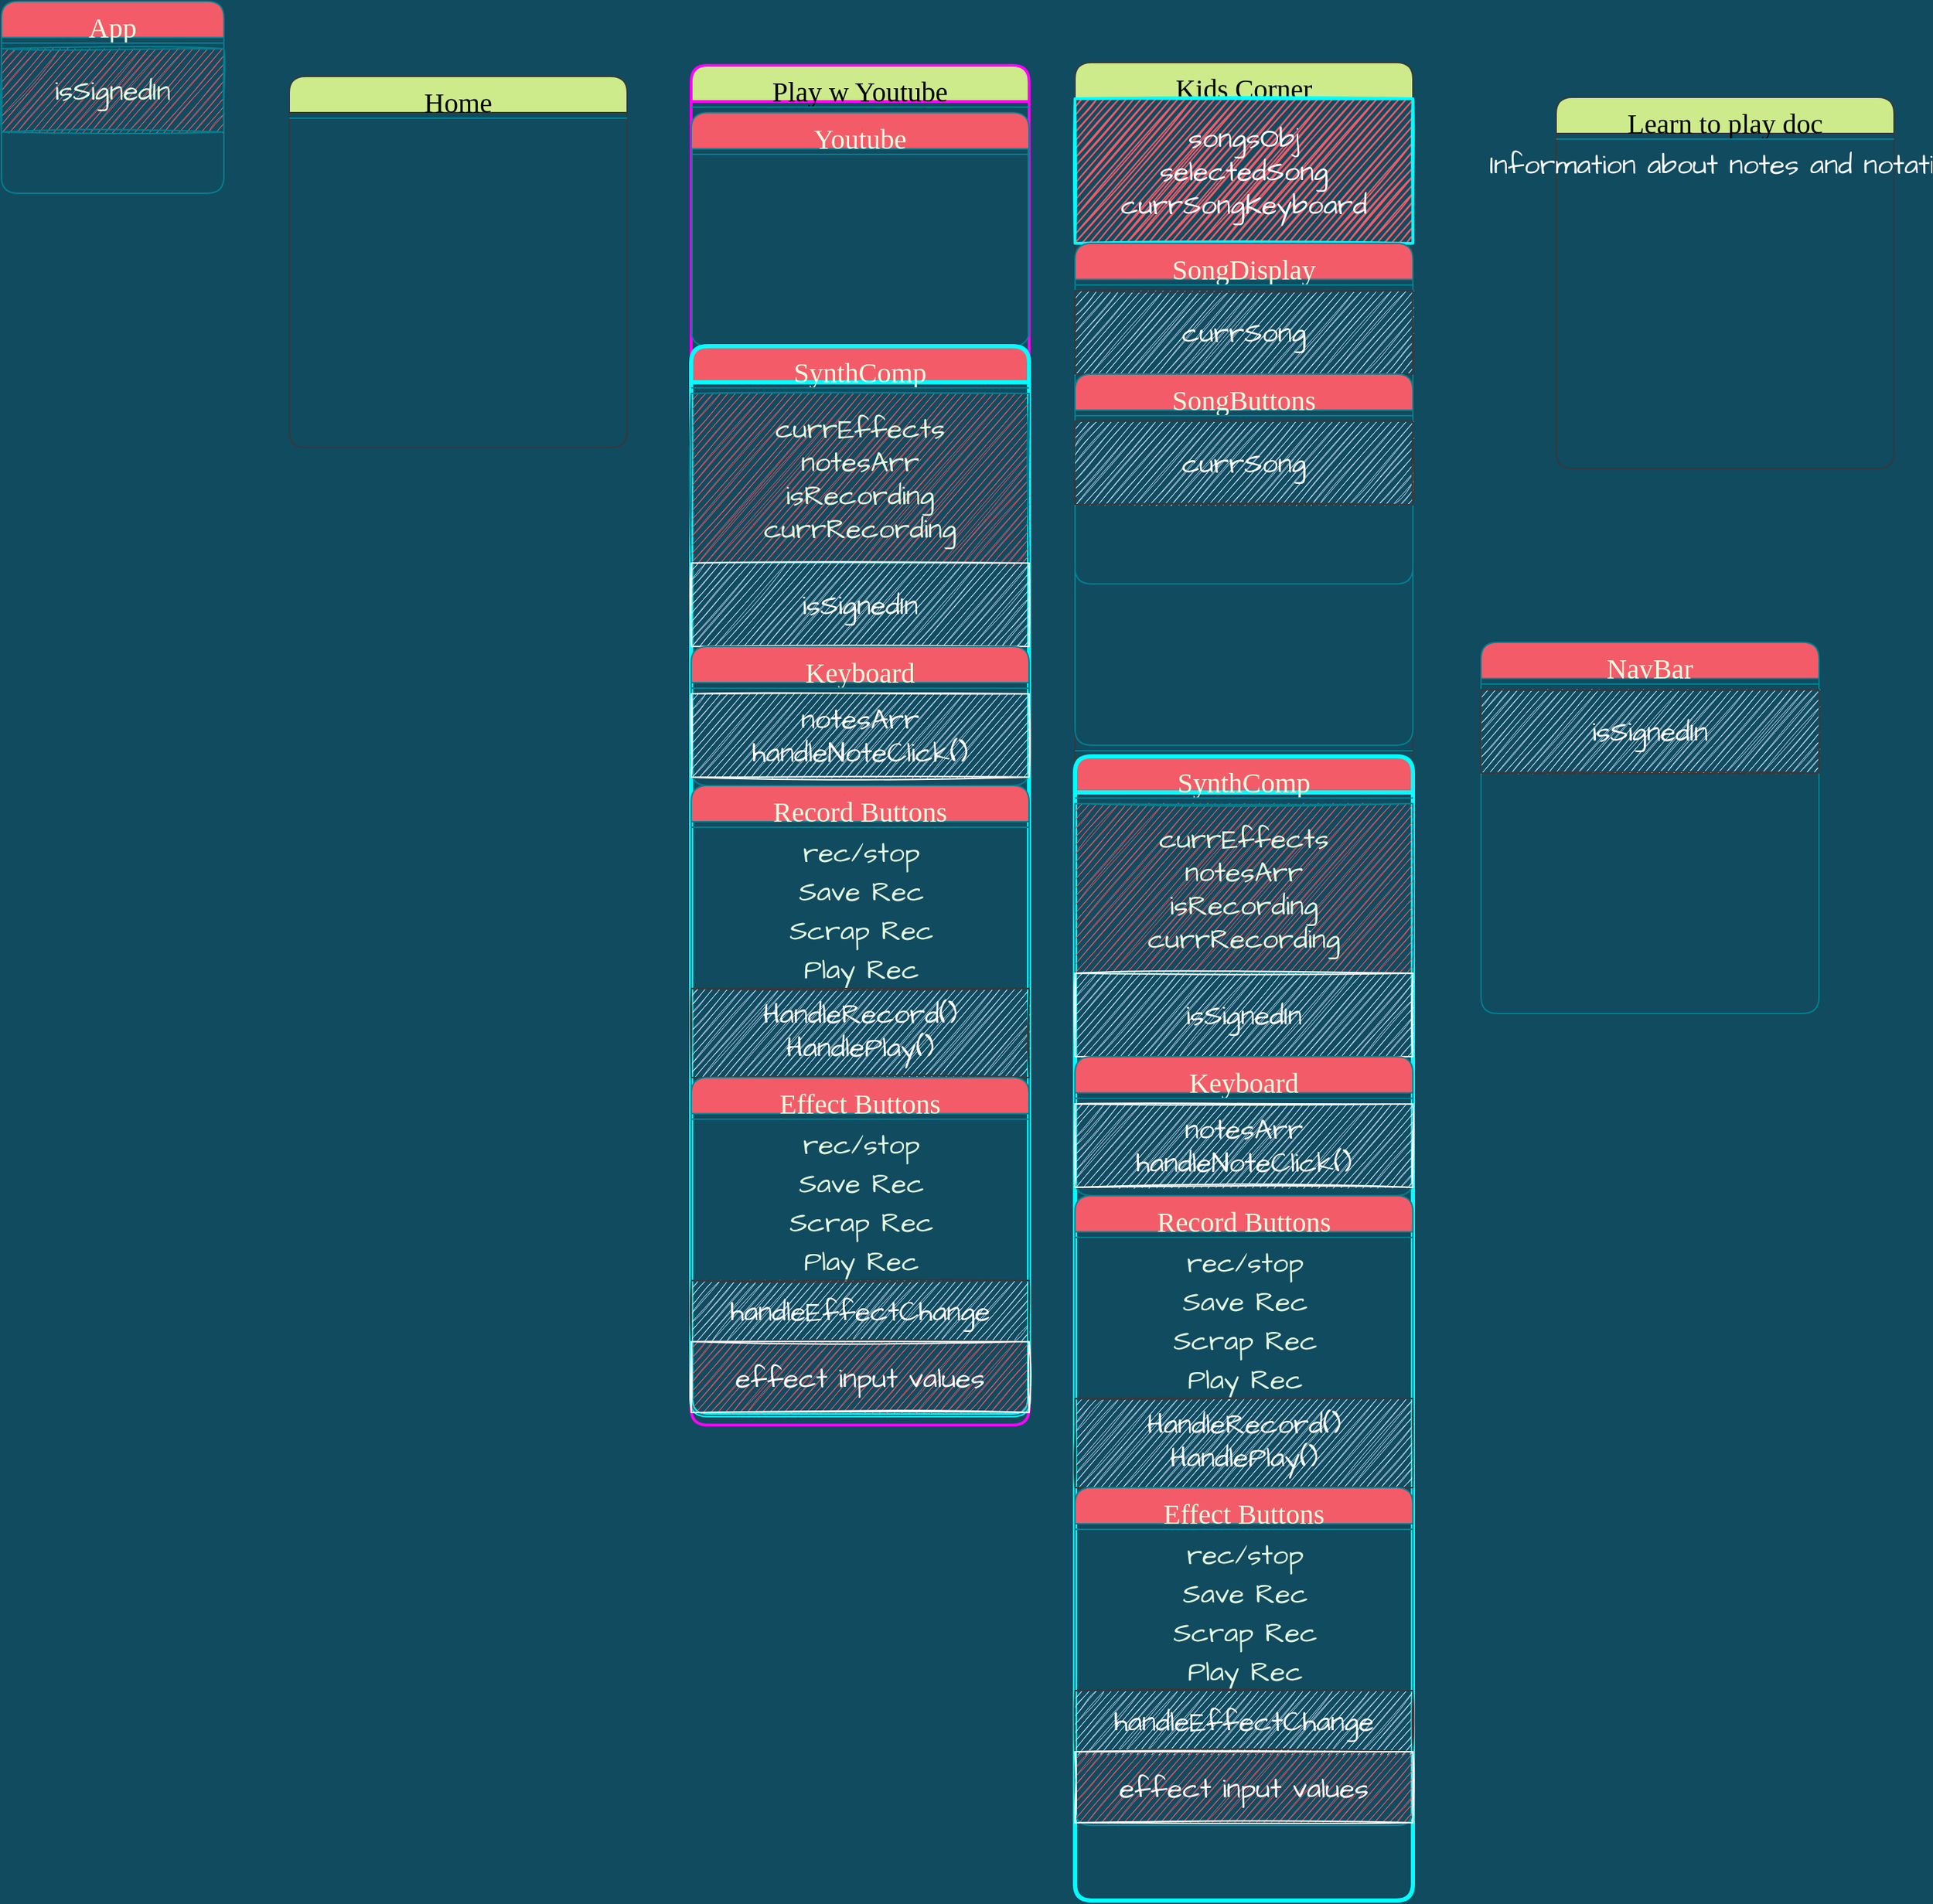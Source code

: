 <mxfile>
    <diagram id="xgPmIy7x-2bdjcsvFAJj" name="Page-1">
        <mxGraphModel dx="1200" dy="1230" grid="0" gridSize="10" guides="1" tooltips="1" connect="1" arrows="1" fold="1" page="0" pageScale="1" pageWidth="850" pageHeight="1100" background="#114B5F" math="0" shadow="0">
            <root>
                <mxCell id="0"/>
                <mxCell id="1" parent="0"/>
                <mxCell id="SgiMwrDikQmU-P0cPzHS-89" value="App" style="swimlane;fontStyle=0;align=center;verticalAlign=top;childLayout=stackLayout;horizontal=1;startSize=26;horizontalStack=0;resizeParent=1;resizeLast=0;collapsible=1;marginBottom=0;rounded=1;shadow=0;strokeWidth=1;hachureGap=4;fontFamily=Verdana;fontSize=20;fillColor=#F45B69;strokeColor=#028090;fontColor=#E4FDE1;" parent="1" vertex="1">
                    <mxGeometry x="200" y="-102" width="160" height="138" as="geometry">
                        <mxRectangle x="230" y="140" width="160" height="26" as="alternateBounds"/>
                    </mxGeometry>
                </mxCell>
                <mxCell id="SgiMwrDikQmU-P0cPzHS-93" value="" style="line;html=1;strokeWidth=1;align=left;verticalAlign=middle;spacingTop=-1;spacingLeft=3;spacingRight=3;rotatable=0;labelPosition=right;points=[];portConstraint=eastwest;hachureGap=4;fontFamily=Verdana;fontSize=20;fontStyle=0;rounded=1;labelBackgroundColor=#114B5F;fillColor=#F45B69;strokeColor=#028090;fontColor=#E4FDE1;" parent="SgiMwrDikQmU-P0cPzHS-89" vertex="1">
                    <mxGeometry y="26" width="160" height="8" as="geometry"/>
                </mxCell>
                <mxCell id="SgiMwrDikQmU-P0cPzHS-153" value="isSignedIn" style="whiteSpace=wrap;html=1;rounded=0;sketch=1;hachureGap=4;fontFamily=Architects Daughter;fontSource=https%3A%2F%2Ffonts.googleapis.com%2Fcss%3Ffamily%3DArchitects%2BDaughter;fontSize=20;fontColor=#E4FDE1;strokeColor=#028090;fillColor=#F45B69;" parent="SgiMwrDikQmU-P0cPzHS-89" vertex="1">
                    <mxGeometry y="34" width="160" height="60" as="geometry"/>
                </mxCell>
                <mxCell id="SgiMwrDikQmU-P0cPzHS-134" value="Home" style="swimlane;fontStyle=0;align=center;verticalAlign=top;childLayout=stackLayout;horizontal=1;startSize=26;horizontalStack=0;resizeParent=1;resizeLast=0;collapsible=1;marginBottom=0;rounded=1;shadow=0;strokeWidth=1;hachureGap=4;fontFamily=Verdana;fontSize=20;fillColor=#cdeb8b;strokeColor=#36393d;gradientColor=none;" parent="1" vertex="1">
                    <mxGeometry x="407" y="-48" width="243" height="267" as="geometry">
                        <mxRectangle x="550" y="140" width="160" height="26" as="alternateBounds"/>
                    </mxGeometry>
                </mxCell>
                <mxCell id="SgiMwrDikQmU-P0cPzHS-135" value="" style="line;html=1;strokeWidth=1;align=left;verticalAlign=middle;spacingTop=-1;spacingLeft=3;spacingRight=3;rotatable=0;labelPosition=right;points=[];portConstraint=eastwest;hachureGap=4;fontFamily=Verdana;fontSize=20;fontStyle=0;rounded=1;labelBackgroundColor=#114B5F;fillColor=#F45B69;strokeColor=#028090;fontColor=#E4FDE1;" parent="SgiMwrDikQmU-P0cPzHS-134" vertex="1">
                    <mxGeometry y="26" width="243" height="8" as="geometry"/>
                </mxCell>
                <mxCell id="SgiMwrDikQmU-P0cPzHS-136" value="Play w Youtube" style="swimlane;fontStyle=0;align=center;verticalAlign=top;childLayout=stackLayout;horizontal=1;startSize=26;horizontalStack=0;resizeParent=1;resizeLast=0;collapsible=1;marginBottom=0;rounded=1;shadow=0;strokeWidth=2;hachureGap=4;fontFamily=Verdana;fontSize=20;fillColor=#cdeb8b;strokeColor=#FF00FF;" parent="1" vertex="1">
                    <mxGeometry x="696" y="-56" width="243" height="978" as="geometry">
                        <mxRectangle x="550" y="140" width="160" height="26" as="alternateBounds"/>
                    </mxGeometry>
                </mxCell>
                <mxCell id="SgiMwrDikQmU-P0cPzHS-137" value="" style="line;html=1;strokeWidth=1;align=left;verticalAlign=middle;spacingTop=-1;spacingLeft=3;spacingRight=3;rotatable=0;labelPosition=right;points=[];portConstraint=eastwest;hachureGap=4;fontFamily=Verdana;fontSize=20;fontStyle=0;rounded=1;labelBackgroundColor=#114B5F;fillColor=#F45B69;strokeColor=#028090;fontColor=#E4FDE1;" parent="SgiMwrDikQmU-P0cPzHS-136" vertex="1">
                    <mxGeometry y="26" width="243" height="8" as="geometry"/>
                </mxCell>
                <mxCell id="SgiMwrDikQmU-P0cPzHS-95" value="Youtube" style="swimlane;fontStyle=0;align=center;verticalAlign=top;childLayout=stackLayout;horizontal=1;startSize=26;horizontalStack=0;resizeParent=1;resizeLast=0;collapsible=1;marginBottom=0;rounded=1;shadow=0;strokeWidth=1;hachureGap=4;fontFamily=Verdana;fontSize=20;fillColor=#F45B69;strokeColor=#028090;fontColor=#E4FDE1;" parent="SgiMwrDikQmU-P0cPzHS-136" vertex="1">
                    <mxGeometry y="34" width="243" height="168" as="geometry">
                        <mxRectangle x="130" y="380" width="160" height="26" as="alternateBounds"/>
                    </mxGeometry>
                </mxCell>
                <mxCell id="SgiMwrDikQmU-P0cPzHS-98" value="" style="line;html=1;strokeWidth=1;align=left;verticalAlign=middle;spacingTop=-1;spacingLeft=3;spacingRight=3;rotatable=0;labelPosition=right;points=[];portConstraint=eastwest;hachureGap=4;fontFamily=Verdana;fontSize=20;fontStyle=0;rounded=1;labelBackgroundColor=#114B5F;fillColor=#F45B69;strokeColor=#028090;fontColor=#E4FDE1;" parent="SgiMwrDikQmU-P0cPzHS-95" vertex="1">
                    <mxGeometry y="26" width="243" height="8" as="geometry"/>
                </mxCell>
                <mxCell id="SgiMwrDikQmU-P0cPzHS-106" value="SynthComp" style="swimlane;fontStyle=0;align=center;verticalAlign=top;childLayout=stackLayout;horizontal=1;startSize=26;horizontalStack=0;resizeParent=1;resizeLast=0;collapsible=1;marginBottom=0;rounded=1;shadow=0;strokeWidth=3;hachureGap=4;fontFamily=Verdana;fontSize=20;fillColor=#F45B69;strokeColor=#00FFFF;fontColor=#E4FDE1;" parent="SgiMwrDikQmU-P0cPzHS-136" vertex="1">
                    <mxGeometry y="202" width="243" height="769" as="geometry">
                        <mxRectangle x="550" y="140" width="160" height="26" as="alternateBounds"/>
                    </mxGeometry>
                </mxCell>
                <mxCell id="SgiMwrDikQmU-P0cPzHS-112" value="" style="line;html=1;strokeWidth=1;align=left;verticalAlign=middle;spacingTop=-1;spacingLeft=3;spacingRight=3;rotatable=0;labelPosition=right;points=[];portConstraint=eastwest;hachureGap=4;fontFamily=Verdana;fontSize=20;fontStyle=0;rounded=1;labelBackgroundColor=#114B5F;fillColor=#F45B69;strokeColor=#028090;fontColor=#E4FDE1;" parent="SgiMwrDikQmU-P0cPzHS-106" vertex="1">
                    <mxGeometry y="26" width="243" height="8" as="geometry"/>
                </mxCell>
                <mxCell id="SgiMwrDikQmU-P0cPzHS-152" value="currEffects&lt;br&gt;notesArr&lt;br&gt;isRecording&lt;br&gt;currRecording" style="whiteSpace=wrap;html=1;rounded=0;sketch=1;hachureGap=4;fontFamily=Architects Daughter;fontSource=https%3A%2F%2Ffonts.googleapis.com%2Fcss%3Ffamily%3DArchitects%2BDaughter;fontSize=20;fontColor=#E4FDE1;strokeColor=#028090;fillColor=#F45B69;" parent="SgiMwrDikQmU-P0cPzHS-106" vertex="1">
                    <mxGeometry y="34" width="243" height="122" as="geometry"/>
                </mxCell>
                <mxCell id="SgiMwrDikQmU-P0cPzHS-168" value="isSignedIn" style="whiteSpace=wrap;html=1;rounded=0;sketch=1;hachureGap=4;fontFamily=Architects Daughter;fontSource=https%3A%2F%2Ffonts.googleapis.com%2Fcss%3Ffamily%3DArchitects%2BDaughter;fontSize=20;strokeColor=#FFFFFF;fillColor=#cce5ff;fontColor=#FFFFFF;" parent="SgiMwrDikQmU-P0cPzHS-106" vertex="1">
                    <mxGeometry y="156" width="243" height="60" as="geometry"/>
                </mxCell>
                <mxCell id="SgiMwrDikQmU-P0cPzHS-142" value="Keyboard" style="swimlane;fontStyle=0;align=center;verticalAlign=top;childLayout=stackLayout;horizontal=1;startSize=26;horizontalStack=0;resizeParent=1;resizeLast=0;collapsible=1;marginBottom=0;rounded=1;shadow=0;strokeWidth=1;hachureGap=4;fontFamily=Verdana;fontSize=20;fillColor=#F45B69;strokeColor=#028090;fontColor=#E4FDE1;" parent="SgiMwrDikQmU-P0cPzHS-106" vertex="1">
                    <mxGeometry y="216" width="243" height="100" as="geometry">
                        <mxRectangle x="550" y="140" width="160" height="26" as="alternateBounds"/>
                    </mxGeometry>
                </mxCell>
                <mxCell id="SgiMwrDikQmU-P0cPzHS-143" value="" style="line;html=1;strokeWidth=1;align=left;verticalAlign=middle;spacingTop=-1;spacingLeft=3;spacingRight=3;rotatable=0;labelPosition=right;points=[];portConstraint=eastwest;hachureGap=4;fontFamily=Verdana;fontSize=20;fontStyle=0;rounded=1;labelBackgroundColor=#114B5F;fillColor=#F45B69;strokeColor=#028090;fontColor=#E4FDE1;" parent="SgiMwrDikQmU-P0cPzHS-142" vertex="1">
                    <mxGeometry y="26" width="243" height="8" as="geometry"/>
                </mxCell>
                <mxCell id="SgiMwrDikQmU-P0cPzHS-159" value="notesArr&lt;br&gt;handleNoteClick()" style="whiteSpace=wrap;html=1;rounded=0;sketch=1;hachureGap=4;fontFamily=Architects Daughter;fontSource=https%3A%2F%2Ffonts.googleapis.com%2Fcss%3Ffamily%3DArchitects%2BDaughter;fontSize=20;strokeColor=#FFFFFF;fillColor=#cce5ff;fontColor=#FFFFFF;" parent="SgiMwrDikQmU-P0cPzHS-142" vertex="1">
                    <mxGeometry y="34" width="243" height="60" as="geometry"/>
                </mxCell>
                <mxCell id="SgiMwrDikQmU-P0cPzHS-102" value="Record Buttons" style="swimlane;fontStyle=0;align=center;verticalAlign=top;childLayout=stackLayout;horizontal=1;startSize=26;horizontalStack=0;resizeParent=1;resizeLast=0;collapsible=1;marginBottom=0;rounded=1;shadow=0;strokeWidth=1;hachureGap=4;fontFamily=Verdana;fontSize=20;fillColor=#F45B69;strokeColor=#028090;fontColor=#E4FDE1;" parent="SgiMwrDikQmU-P0cPzHS-106" vertex="1">
                    <mxGeometry y="316" width="243" height="453" as="geometry">
                        <mxRectangle x="340" y="380" width="170" height="26" as="alternateBounds"/>
                    </mxGeometry>
                </mxCell>
                <mxCell id="SgiMwrDikQmU-P0cPzHS-104" value="" style="line;html=1;strokeWidth=1;align=left;verticalAlign=middle;spacingTop=-1;spacingLeft=3;spacingRight=3;rotatable=0;labelPosition=right;points=[];portConstraint=eastwest;hachureGap=4;fontFamily=Verdana;fontSize=20;fontStyle=0;rounded=1;labelBackgroundColor=#114B5F;fillColor=#F45B69;strokeColor=#028090;fontColor=#E4FDE1;" parent="SgiMwrDikQmU-P0cPzHS-102" vertex="1">
                    <mxGeometry y="26" width="243" height="8" as="geometry"/>
                </mxCell>
                <mxCell id="SgiMwrDikQmU-P0cPzHS-144" value="rec/stop" style="text;html=1;align=center;verticalAlign=middle;resizable=0;points=[];autosize=1;strokeColor=none;fillColor=none;rounded=0;sketch=1;hachureGap=4;fontFamily=Architects Daughter;fontSource=https%3A%2F%2Ffonts.googleapis.com%2Fcss%3Ffamily%3DArchitects%2BDaughter;fontSize=20;fontColor=#E4FDE1;rotation=0;" parent="SgiMwrDikQmU-P0cPzHS-102" vertex="1">
                    <mxGeometry y="34" width="243" height="28" as="geometry"/>
                </mxCell>
                <mxCell id="SgiMwrDikQmU-P0cPzHS-145" value="Save Rec" style="text;html=1;align=center;verticalAlign=middle;resizable=0;points=[];autosize=1;strokeColor=none;fillColor=none;rounded=0;sketch=1;hachureGap=4;fontFamily=Architects Daughter;fontSource=https%3A%2F%2Ffonts.googleapis.com%2Fcss%3Ffamily%3DArchitects%2BDaughter;fontSize=20;fontColor=#E4FDE1;" parent="SgiMwrDikQmU-P0cPzHS-102" vertex="1">
                    <mxGeometry y="62" width="243" height="28" as="geometry"/>
                </mxCell>
                <mxCell id="SgiMwrDikQmU-P0cPzHS-146" value="Scrap Rec" style="text;html=1;align=center;verticalAlign=middle;resizable=0;points=[];autosize=1;strokeColor=none;fillColor=none;rounded=0;sketch=1;hachureGap=4;fontFamily=Architects Daughter;fontSource=https%3A%2F%2Ffonts.googleapis.com%2Fcss%3Ffamily%3DArchitects%2BDaughter;fontSize=20;fontColor=#E4FDE1;" parent="SgiMwrDikQmU-P0cPzHS-102" vertex="1">
                    <mxGeometry y="90" width="243" height="28" as="geometry"/>
                </mxCell>
                <mxCell id="SgiMwrDikQmU-P0cPzHS-147" value="Play Rec" style="text;html=1;align=center;verticalAlign=middle;resizable=0;points=[];autosize=1;strokeColor=none;fillColor=none;rounded=0;sketch=1;hachureGap=4;fontFamily=Architects Daughter;fontSource=https%3A%2F%2Ffonts.googleapis.com%2Fcss%3Ffamily%3DArchitects%2BDaughter;fontSize=20;fontColor=#E4FDE1;" parent="SgiMwrDikQmU-P0cPzHS-102" vertex="1">
                    <mxGeometry y="118" width="243" height="28" as="geometry"/>
                </mxCell>
                <mxCell id="SgiMwrDikQmU-P0cPzHS-148" value="HandleRecord()&lt;br&gt;HandlePlay()&lt;br&gt;" style="whiteSpace=wrap;rounded=0;sketch=1;hachureGap=4;fontFamily=Architects Daughter;fontSource=https%3A%2F%2Ffonts.googleapis.com%2Fcss%3Ffamily%3DArchitects%2BDaughter;fontSize=20;strokeColor=#36393d;fillColor=#cce5ff;fontColor=#FFFFFF;spacing=2;html=1;horizontal=1;verticalAlign=top;" parent="SgiMwrDikQmU-P0cPzHS-102" vertex="1">
                    <mxGeometry y="146" width="243" height="64" as="geometry"/>
                </mxCell>
                <mxCell id="SgiMwrDikQmU-P0cPzHS-160" value="Effect Buttons" style="swimlane;fontStyle=0;align=center;verticalAlign=top;childLayout=stackLayout;horizontal=1;startSize=26;horizontalStack=0;resizeParent=1;resizeLast=0;collapsible=1;marginBottom=0;rounded=1;shadow=0;strokeWidth=1;hachureGap=4;fontFamily=Verdana;fontSize=20;fillColor=#F45B69;strokeColor=#028090;fontColor=#E4FDE1;" parent="SgiMwrDikQmU-P0cPzHS-102" vertex="1">
                    <mxGeometry y="210" width="243" height="243" as="geometry">
                        <mxRectangle x="340" y="380" width="170" height="26" as="alternateBounds"/>
                    </mxGeometry>
                </mxCell>
                <mxCell id="SgiMwrDikQmU-P0cPzHS-161" value="" style="line;html=1;strokeWidth=1;align=left;verticalAlign=middle;spacingTop=-1;spacingLeft=3;spacingRight=3;rotatable=0;labelPosition=right;points=[];portConstraint=eastwest;hachureGap=4;fontFamily=Verdana;fontSize=20;fontStyle=0;rounded=1;labelBackgroundColor=#114B5F;fillColor=#F45B69;strokeColor=#028090;fontColor=#E4FDE1;" parent="SgiMwrDikQmU-P0cPzHS-160" vertex="1">
                    <mxGeometry y="26" width="243" height="8" as="geometry"/>
                </mxCell>
                <mxCell id="SgiMwrDikQmU-P0cPzHS-162" value="rec/stop" style="text;html=1;align=center;verticalAlign=middle;resizable=0;points=[];autosize=1;strokeColor=none;fillColor=none;rounded=0;sketch=1;hachureGap=4;fontFamily=Architects Daughter;fontSource=https%3A%2F%2Ffonts.googleapis.com%2Fcss%3Ffamily%3DArchitects%2BDaughter;fontSize=20;fontColor=#E4FDE1;rotation=0;" parent="SgiMwrDikQmU-P0cPzHS-160" vertex="1">
                    <mxGeometry y="34" width="243" height="28" as="geometry"/>
                </mxCell>
                <mxCell id="SgiMwrDikQmU-P0cPzHS-163" value="Save Rec" style="text;html=1;align=center;verticalAlign=middle;resizable=0;points=[];autosize=1;strokeColor=none;fillColor=none;rounded=0;sketch=1;hachureGap=4;fontFamily=Architects Daughter;fontSource=https%3A%2F%2Ffonts.googleapis.com%2Fcss%3Ffamily%3DArchitects%2BDaughter;fontSize=20;fontColor=#E4FDE1;" parent="SgiMwrDikQmU-P0cPzHS-160" vertex="1">
                    <mxGeometry y="62" width="243" height="28" as="geometry"/>
                </mxCell>
                <mxCell id="SgiMwrDikQmU-P0cPzHS-164" value="Scrap Rec" style="text;html=1;align=center;verticalAlign=middle;resizable=0;points=[];autosize=1;strokeColor=none;fillColor=none;rounded=0;sketch=1;hachureGap=4;fontFamily=Architects Daughter;fontSource=https%3A%2F%2Ffonts.googleapis.com%2Fcss%3Ffamily%3DArchitects%2BDaughter;fontSize=20;fontColor=#E4FDE1;" parent="SgiMwrDikQmU-P0cPzHS-160" vertex="1">
                    <mxGeometry y="90" width="243" height="28" as="geometry"/>
                </mxCell>
                <mxCell id="SgiMwrDikQmU-P0cPzHS-165" value="Play Rec" style="text;html=1;align=center;verticalAlign=middle;resizable=0;points=[];autosize=1;strokeColor=none;fillColor=none;rounded=0;sketch=1;hachureGap=4;fontFamily=Architects Daughter;fontSource=https%3A%2F%2Ffonts.googleapis.com%2Fcss%3Ffamily%3DArchitects%2BDaughter;fontSize=20;fontColor=#E4FDE1;" parent="SgiMwrDikQmU-P0cPzHS-160" vertex="1">
                    <mxGeometry y="118" width="243" height="28" as="geometry"/>
                </mxCell>
                <mxCell id="SgiMwrDikQmU-P0cPzHS-166" value="handleEffectChange" style="whiteSpace=wrap;html=1;rounded=0;sketch=1;hachureGap=4;fontFamily=Architects Daughter;fontSource=https%3A%2F%2Ffonts.googleapis.com%2Fcss%3Ffamily%3DArchitects%2BDaughter;fontSize=20;strokeColor=#36393d;fillColor=#cce5ff;fontColor=#FFFFFF;" parent="SgiMwrDikQmU-P0cPzHS-160" vertex="1">
                    <mxGeometry y="146" width="243" height="44" as="geometry"/>
                </mxCell>
                <mxCell id="SgiMwrDikQmU-P0cPzHS-167" value="effect input values" style="whiteSpace=wrap;html=1;rounded=0;sketch=1;hachureGap=4;fontFamily=Architects Daughter;fontSource=https%3A%2F%2Ffonts.googleapis.com%2Fcss%3Ffamily%3DArchitects%2BDaughter;fontSize=20;fontColor=#FFFFFF;strokeColor=#FFFFFF;fillColor=#F45B69;gradientColor=none;" parent="SgiMwrDikQmU-P0cPzHS-160" vertex="1">
                    <mxGeometry y="190" width="243" height="51" as="geometry"/>
                </mxCell>
                <mxCell id="SgiMwrDikQmU-P0cPzHS-138" value="Kids Corner" style="swimlane;fontStyle=0;align=center;verticalAlign=top;childLayout=stackLayout;horizontal=1;startSize=26;horizontalStack=0;resizeParent=1;resizeLast=0;collapsible=1;marginBottom=0;rounded=1;shadow=0;strokeWidth=1;hachureGap=4;fontFamily=Verdana;fontSize=20;fillColor=#cdeb8b;strokeColor=#36393d;" parent="1" vertex="1">
                    <mxGeometry x="972" y="-58" width="243" height="1322" as="geometry">
                        <mxRectangle x="550" y="140" width="160" height="26" as="alternateBounds"/>
                    </mxGeometry>
                </mxCell>
                <mxCell id="SgiMwrDikQmU-P0cPzHS-191" value="songsObj&lt;br&gt;selectedSong&lt;br&gt;currSongKeyboard&lt;br&gt;" style="whiteSpace=wrap;html=1;rounded=0;sketch=1;hachureGap=4;fontFamily=Architects Daughter;fontSource=https%3A%2F%2Ffonts.googleapis.com%2Fcss%3Ffamily%3DArchitects%2BDaughter;fontSize=20;fontColor=#FFFFFF;strokeColor=#00FFFF;strokeWidth=2;fillColor=#F45B69;gradientColor=none;" parent="SgiMwrDikQmU-P0cPzHS-138" vertex="1">
                    <mxGeometry y="26" width="243" height="104" as="geometry"/>
                </mxCell>
                <mxCell id="SgiMwrDikQmU-P0cPzHS-195" value="SongDisplay" style="swimlane;fontStyle=0;align=center;verticalAlign=top;childLayout=stackLayout;horizontal=1;startSize=26;horizontalStack=0;resizeParent=1;resizeLast=0;collapsible=1;marginBottom=0;rounded=1;shadow=0;strokeWidth=1;hachureGap=4;fontFamily=Verdana;fontSize=20;fillColor=#F45B69;strokeColor=#028090;fontColor=#E4FDE1;" parent="SgiMwrDikQmU-P0cPzHS-138" vertex="1">
                    <mxGeometry y="130" width="243" height="361" as="geometry">
                        <mxRectangle x="550" y="140" width="160" height="26" as="alternateBounds"/>
                    </mxGeometry>
                </mxCell>
                <mxCell id="SgiMwrDikQmU-P0cPzHS-196" value="" style="line;html=1;strokeWidth=1;align=left;verticalAlign=middle;spacingTop=-1;spacingLeft=3;spacingRight=3;rotatable=0;labelPosition=right;points=[];portConstraint=eastwest;hachureGap=4;fontFamily=Verdana;fontSize=20;fontStyle=0;rounded=1;labelBackgroundColor=#114B5F;fillColor=#F45B69;strokeColor=#028090;fontColor=#E4FDE1;" parent="SgiMwrDikQmU-P0cPzHS-195" vertex="1">
                    <mxGeometry y="26" width="243" height="8" as="geometry"/>
                </mxCell>
                <mxCell id="SgiMwrDikQmU-P0cPzHS-197" value="currSong" style="whiteSpace=wrap;html=1;rounded=0;sketch=1;hachureGap=4;fontFamily=Architects Daughter;fontSource=https%3A%2F%2Ffonts.googleapis.com%2Fcss%3Ffamily%3DArchitects%2BDaughter;fontSize=20;strokeColor=#36393d;fillColor=#cce5ff;fontColor=#FFFFFF;" parent="SgiMwrDikQmU-P0cPzHS-195" vertex="1">
                    <mxGeometry y="34" width="243" height="60" as="geometry"/>
                </mxCell>
                <mxCell id="SgiMwrDikQmU-P0cPzHS-192" value="SongButtons" style="swimlane;fontStyle=0;align=center;verticalAlign=top;childLayout=stackLayout;horizontal=1;startSize=26;horizontalStack=0;resizeParent=1;resizeLast=0;collapsible=1;marginBottom=0;rounded=1;shadow=0;strokeWidth=1;hachureGap=4;fontFamily=Verdana;fontSize=20;fillColor=#F45B69;strokeColor=#028090;fontColor=#E4FDE1;" parent="SgiMwrDikQmU-P0cPzHS-195" vertex="1">
                    <mxGeometry y="94" width="243" height="151" as="geometry">
                        <mxRectangle x="550" y="140" width="160" height="26" as="alternateBounds"/>
                    </mxGeometry>
                </mxCell>
                <mxCell id="SgiMwrDikQmU-P0cPzHS-193" value="" style="line;html=1;strokeWidth=1;align=left;verticalAlign=middle;spacingTop=-1;spacingLeft=3;spacingRight=3;rotatable=0;labelPosition=right;points=[];portConstraint=eastwest;hachureGap=4;fontFamily=Verdana;fontSize=20;fontStyle=0;rounded=1;labelBackgroundColor=#114B5F;fillColor=#F45B69;strokeColor=#028090;fontColor=#E4FDE1;" parent="SgiMwrDikQmU-P0cPzHS-192" vertex="1">
                    <mxGeometry y="26" width="243" height="8" as="geometry"/>
                </mxCell>
                <mxCell id="SgiMwrDikQmU-P0cPzHS-194" value="currSong" style="whiteSpace=wrap;html=1;rounded=0;sketch=1;hachureGap=4;fontFamily=Architects Daughter;fontSource=https%3A%2F%2Ffonts.googleapis.com%2Fcss%3Ffamily%3DArchitects%2BDaughter;fontSize=20;strokeColor=#36393d;fillColor=#cce5ff;fontColor=#FFFFFF;" parent="SgiMwrDikQmU-P0cPzHS-192" vertex="1">
                    <mxGeometry y="34" width="243" height="60" as="geometry"/>
                </mxCell>
                <mxCell id="SgiMwrDikQmU-P0cPzHS-139" value="" style="line;html=1;strokeWidth=1;align=left;verticalAlign=middle;spacingTop=-1;spacingLeft=3;spacingRight=3;rotatable=0;labelPosition=right;points=[];portConstraint=eastwest;hachureGap=4;fontFamily=Verdana;fontSize=20;fontStyle=0;rounded=1;labelBackgroundColor=#114B5F;fillColor=#F45B69;strokeColor=#028090;fontColor=#E4FDE1;" parent="SgiMwrDikQmU-P0cPzHS-138" vertex="1">
                    <mxGeometry y="491" width="243" height="8" as="geometry"/>
                </mxCell>
                <mxCell id="SgiMwrDikQmU-P0cPzHS-169" value="SynthComp" style="swimlane;fontStyle=0;align=center;verticalAlign=top;childLayout=stackLayout;horizontal=1;startSize=26;horizontalStack=0;resizeParent=1;resizeLast=0;collapsible=1;marginBottom=0;rounded=1;shadow=0;strokeWidth=3;hachureGap=4;fontFamily=Verdana;fontSize=20;fillColor=#F45B69;strokeColor=#00FFFF;fontColor=#E4FDE1;" parent="SgiMwrDikQmU-P0cPzHS-138" vertex="1">
                    <mxGeometry y="499" width="243" height="823" as="geometry">
                        <mxRectangle x="550" y="140" width="160" height="26" as="alternateBounds"/>
                    </mxGeometry>
                </mxCell>
                <mxCell id="SgiMwrDikQmU-P0cPzHS-170" value="" style="line;html=1;strokeWidth=1;align=left;verticalAlign=middle;spacingTop=-1;spacingLeft=3;spacingRight=3;rotatable=0;labelPosition=right;points=[];portConstraint=eastwest;hachureGap=4;fontFamily=Verdana;fontSize=20;fontStyle=0;rounded=1;labelBackgroundColor=#114B5F;fillColor=#F45B69;strokeColor=#028090;fontColor=#E4FDE1;" parent="SgiMwrDikQmU-P0cPzHS-169" vertex="1">
                    <mxGeometry y="26" width="243" height="8" as="geometry"/>
                </mxCell>
                <mxCell id="SgiMwrDikQmU-P0cPzHS-171" value="currEffects&lt;br&gt;notesArr&lt;br&gt;isRecording&lt;br&gt;currRecording" style="whiteSpace=wrap;html=1;rounded=0;sketch=1;hachureGap=4;fontFamily=Architects Daughter;fontSource=https%3A%2F%2Ffonts.googleapis.com%2Fcss%3Ffamily%3DArchitects%2BDaughter;fontSize=20;fontColor=#E4FDE1;strokeColor=#028090;fillColor=#F45B69;" parent="SgiMwrDikQmU-P0cPzHS-169" vertex="1">
                    <mxGeometry y="34" width="243" height="122" as="geometry"/>
                </mxCell>
                <mxCell id="SgiMwrDikQmU-P0cPzHS-172" value="isSignedIn" style="whiteSpace=wrap;html=1;rounded=0;sketch=1;hachureGap=4;fontFamily=Architects Daughter;fontSource=https%3A%2F%2Ffonts.googleapis.com%2Fcss%3Ffamily%3DArchitects%2BDaughter;fontSize=20;strokeColor=#FFFFFF;fillColor=#cce5ff;fontColor=#FFFFFF;" parent="SgiMwrDikQmU-P0cPzHS-169" vertex="1">
                    <mxGeometry y="156" width="243" height="60" as="geometry"/>
                </mxCell>
                <mxCell id="SgiMwrDikQmU-P0cPzHS-173" value="Keyboard" style="swimlane;fontStyle=0;align=center;verticalAlign=top;childLayout=stackLayout;horizontal=1;startSize=26;horizontalStack=0;resizeParent=1;resizeLast=0;collapsible=1;marginBottom=0;rounded=1;shadow=0;strokeWidth=1;hachureGap=4;fontFamily=Verdana;fontSize=20;fillColor=#F45B69;strokeColor=#028090;fontColor=#E4FDE1;" parent="SgiMwrDikQmU-P0cPzHS-169" vertex="1">
                    <mxGeometry y="216" width="243" height="100" as="geometry">
                        <mxRectangle x="550" y="140" width="160" height="26" as="alternateBounds"/>
                    </mxGeometry>
                </mxCell>
                <mxCell id="SgiMwrDikQmU-P0cPzHS-174" value="" style="line;html=1;strokeWidth=1;align=left;verticalAlign=middle;spacingTop=-1;spacingLeft=3;spacingRight=3;rotatable=0;labelPosition=right;points=[];portConstraint=eastwest;hachureGap=4;fontFamily=Verdana;fontSize=20;fontStyle=0;rounded=1;labelBackgroundColor=#114B5F;fillColor=#F45B69;strokeColor=#028090;fontColor=#E4FDE1;" parent="SgiMwrDikQmU-P0cPzHS-173" vertex="1">
                    <mxGeometry y="26" width="243" height="8" as="geometry"/>
                </mxCell>
                <mxCell id="SgiMwrDikQmU-P0cPzHS-175" value="notesArr&lt;br&gt;handleNoteClick()" style="whiteSpace=wrap;html=1;rounded=0;sketch=1;hachureGap=4;fontFamily=Architects Daughter;fontSource=https%3A%2F%2Ffonts.googleapis.com%2Fcss%3Ffamily%3DArchitects%2BDaughter;fontSize=20;strokeColor=#FFFFFF;fillColor=#cce5ff;fontColor=#FFFFFF;" parent="SgiMwrDikQmU-P0cPzHS-173" vertex="1">
                    <mxGeometry y="34" width="243" height="60" as="geometry"/>
                </mxCell>
                <mxCell id="SgiMwrDikQmU-P0cPzHS-176" value="Record Buttons" style="swimlane;fontStyle=0;align=center;verticalAlign=top;childLayout=stackLayout;horizontal=1;startSize=26;horizontalStack=0;resizeParent=1;resizeLast=0;collapsible=1;marginBottom=0;rounded=1;shadow=0;strokeWidth=1;hachureGap=4;fontFamily=Verdana;fontSize=20;fillColor=#F45B69;strokeColor=#028090;fontColor=#E4FDE1;" parent="SgiMwrDikQmU-P0cPzHS-169" vertex="1">
                    <mxGeometry y="316" width="243" height="453" as="geometry">
                        <mxRectangle y="316" width="243" height="26" as="alternateBounds"/>
                    </mxGeometry>
                </mxCell>
                <mxCell id="SgiMwrDikQmU-P0cPzHS-177" value="" style="line;html=1;strokeWidth=1;align=left;verticalAlign=middle;spacingTop=-1;spacingLeft=3;spacingRight=3;rotatable=0;labelPosition=right;points=[];portConstraint=eastwest;hachureGap=4;fontFamily=Verdana;fontSize=20;fontStyle=0;rounded=1;labelBackgroundColor=#114B5F;fillColor=#F45B69;strokeColor=#028090;fontColor=#E4FDE1;" parent="SgiMwrDikQmU-P0cPzHS-176" vertex="1">
                    <mxGeometry y="26" width="243" height="8" as="geometry"/>
                </mxCell>
                <mxCell id="SgiMwrDikQmU-P0cPzHS-178" value="rec/stop" style="text;html=1;align=center;verticalAlign=middle;resizable=0;points=[];autosize=1;strokeColor=none;fillColor=none;rounded=0;sketch=1;hachureGap=4;fontFamily=Architects Daughter;fontSource=https%3A%2F%2Ffonts.googleapis.com%2Fcss%3Ffamily%3DArchitects%2BDaughter;fontSize=20;fontColor=#E4FDE1;rotation=0;" parent="SgiMwrDikQmU-P0cPzHS-176" vertex="1">
                    <mxGeometry y="34" width="243" height="28" as="geometry"/>
                </mxCell>
                <mxCell id="SgiMwrDikQmU-P0cPzHS-179" value="Save Rec" style="text;html=1;align=center;verticalAlign=middle;resizable=0;points=[];autosize=1;strokeColor=none;fillColor=none;rounded=0;sketch=1;hachureGap=4;fontFamily=Architects Daughter;fontSource=https%3A%2F%2Ffonts.googleapis.com%2Fcss%3Ffamily%3DArchitects%2BDaughter;fontSize=20;fontColor=#E4FDE1;" parent="SgiMwrDikQmU-P0cPzHS-176" vertex="1">
                    <mxGeometry y="62" width="243" height="28" as="geometry"/>
                </mxCell>
                <mxCell id="SgiMwrDikQmU-P0cPzHS-180" value="Scrap Rec" style="text;html=1;align=center;verticalAlign=middle;resizable=0;points=[];autosize=1;strokeColor=none;fillColor=none;rounded=0;sketch=1;hachureGap=4;fontFamily=Architects Daughter;fontSource=https%3A%2F%2Ffonts.googleapis.com%2Fcss%3Ffamily%3DArchitects%2BDaughter;fontSize=20;fontColor=#E4FDE1;" parent="SgiMwrDikQmU-P0cPzHS-176" vertex="1">
                    <mxGeometry y="90" width="243" height="28" as="geometry"/>
                </mxCell>
                <mxCell id="SgiMwrDikQmU-P0cPzHS-181" value="Play Rec" style="text;html=1;align=center;verticalAlign=middle;resizable=0;points=[];autosize=1;strokeColor=none;fillColor=none;rounded=0;sketch=1;hachureGap=4;fontFamily=Architects Daughter;fontSource=https%3A%2F%2Ffonts.googleapis.com%2Fcss%3Ffamily%3DArchitects%2BDaughter;fontSize=20;fontColor=#E4FDE1;" parent="SgiMwrDikQmU-P0cPzHS-176" vertex="1">
                    <mxGeometry y="118" width="243" height="28" as="geometry"/>
                </mxCell>
                <mxCell id="SgiMwrDikQmU-P0cPzHS-182" value="HandleRecord()&lt;br&gt;HandlePlay()&lt;br&gt;" style="whiteSpace=wrap;rounded=0;sketch=1;hachureGap=4;fontFamily=Architects Daughter;fontSource=https%3A%2F%2Ffonts.googleapis.com%2Fcss%3Ffamily%3DArchitects%2BDaughter;fontSize=20;strokeColor=#36393d;fillColor=#cce5ff;fontColor=#FFFFFF;spacing=2;html=1;horizontal=1;verticalAlign=top;" parent="SgiMwrDikQmU-P0cPzHS-176" vertex="1">
                    <mxGeometry y="146" width="243" height="64" as="geometry"/>
                </mxCell>
                <mxCell id="SgiMwrDikQmU-P0cPzHS-183" value="Effect Buttons" style="swimlane;fontStyle=0;align=center;verticalAlign=top;childLayout=stackLayout;horizontal=1;startSize=26;horizontalStack=0;resizeParent=1;resizeLast=0;collapsible=1;marginBottom=0;rounded=1;shadow=0;strokeWidth=1;hachureGap=4;fontFamily=Verdana;fontSize=20;fillColor=#F45B69;strokeColor=#028090;fontColor=#E4FDE1;" parent="SgiMwrDikQmU-P0cPzHS-176" vertex="1">
                    <mxGeometry y="210" width="243" height="243" as="geometry">
                        <mxRectangle x="340" y="380" width="170" height="26" as="alternateBounds"/>
                    </mxGeometry>
                </mxCell>
                <mxCell id="SgiMwrDikQmU-P0cPzHS-184" value="" style="line;html=1;strokeWidth=1;align=left;verticalAlign=middle;spacingTop=-1;spacingLeft=3;spacingRight=3;rotatable=0;labelPosition=right;points=[];portConstraint=eastwest;hachureGap=4;fontFamily=Verdana;fontSize=20;fontStyle=0;rounded=1;labelBackgroundColor=#114B5F;fillColor=#F45B69;strokeColor=#028090;fontColor=#E4FDE1;" parent="SgiMwrDikQmU-P0cPzHS-183" vertex="1">
                    <mxGeometry y="26" width="243" height="8" as="geometry"/>
                </mxCell>
                <mxCell id="SgiMwrDikQmU-P0cPzHS-185" value="rec/stop" style="text;html=1;align=center;verticalAlign=middle;resizable=0;points=[];autosize=1;strokeColor=none;fillColor=none;rounded=0;sketch=1;hachureGap=4;fontFamily=Architects Daughter;fontSource=https%3A%2F%2Ffonts.googleapis.com%2Fcss%3Ffamily%3DArchitects%2BDaughter;fontSize=20;fontColor=#E4FDE1;rotation=0;" parent="SgiMwrDikQmU-P0cPzHS-183" vertex="1">
                    <mxGeometry y="34" width="243" height="28" as="geometry"/>
                </mxCell>
                <mxCell id="SgiMwrDikQmU-P0cPzHS-186" value="Save Rec" style="text;html=1;align=center;verticalAlign=middle;resizable=0;points=[];autosize=1;strokeColor=none;fillColor=none;rounded=0;sketch=1;hachureGap=4;fontFamily=Architects Daughter;fontSource=https%3A%2F%2Ffonts.googleapis.com%2Fcss%3Ffamily%3DArchitects%2BDaughter;fontSize=20;fontColor=#E4FDE1;" parent="SgiMwrDikQmU-P0cPzHS-183" vertex="1">
                    <mxGeometry y="62" width="243" height="28" as="geometry"/>
                </mxCell>
                <mxCell id="SgiMwrDikQmU-P0cPzHS-187" value="Scrap Rec" style="text;html=1;align=center;verticalAlign=middle;resizable=0;points=[];autosize=1;strokeColor=none;fillColor=none;rounded=0;sketch=1;hachureGap=4;fontFamily=Architects Daughter;fontSource=https%3A%2F%2Ffonts.googleapis.com%2Fcss%3Ffamily%3DArchitects%2BDaughter;fontSize=20;fontColor=#E4FDE1;" parent="SgiMwrDikQmU-P0cPzHS-183" vertex="1">
                    <mxGeometry y="90" width="243" height="28" as="geometry"/>
                </mxCell>
                <mxCell id="SgiMwrDikQmU-P0cPzHS-188" value="Play Rec" style="text;html=1;align=center;verticalAlign=middle;resizable=0;points=[];autosize=1;strokeColor=none;fillColor=none;rounded=0;sketch=1;hachureGap=4;fontFamily=Architects Daughter;fontSource=https%3A%2F%2Ffonts.googleapis.com%2Fcss%3Ffamily%3DArchitects%2BDaughter;fontSize=20;fontColor=#E4FDE1;" parent="SgiMwrDikQmU-P0cPzHS-183" vertex="1">
                    <mxGeometry y="118" width="243" height="28" as="geometry"/>
                </mxCell>
                <mxCell id="SgiMwrDikQmU-P0cPzHS-189" value="handleEffectChange" style="whiteSpace=wrap;html=1;rounded=0;sketch=1;hachureGap=4;fontFamily=Architects Daughter;fontSource=https%3A%2F%2Ffonts.googleapis.com%2Fcss%3Ffamily%3DArchitects%2BDaughter;fontSize=20;strokeColor=#36393d;fillColor=#cce5ff;fontColor=#FFFFFF;" parent="SgiMwrDikQmU-P0cPzHS-183" vertex="1">
                    <mxGeometry y="146" width="243" height="44" as="geometry"/>
                </mxCell>
                <mxCell id="SgiMwrDikQmU-P0cPzHS-190" value="effect input values" style="whiteSpace=wrap;html=1;rounded=0;sketch=1;hachureGap=4;fontFamily=Architects Daughter;fontSource=https%3A%2F%2Ffonts.googleapis.com%2Fcss%3Ffamily%3DArchitects%2BDaughter;fontSize=20;fontColor=#FFFFFF;strokeColor=#FFFFFF;fillColor=#F45B69;gradientColor=none;" parent="SgiMwrDikQmU-P0cPzHS-183" vertex="1">
                    <mxGeometry y="190" width="243" height="51" as="geometry"/>
                </mxCell>
                <mxCell id="SgiMwrDikQmU-P0cPzHS-140" value="Learn to play doc" style="swimlane;fontStyle=0;align=center;verticalAlign=top;childLayout=stackLayout;horizontal=1;startSize=26;horizontalStack=0;resizeParent=1;resizeLast=0;collapsible=1;marginBottom=0;rounded=1;shadow=0;strokeWidth=1;hachureGap=4;fontFamily=Verdana;fontSize=20;fillColor=#cdeb8b;strokeColor=#36393d;" parent="1" vertex="1">
                    <mxGeometry x="1318" y="-33" width="243" height="267" as="geometry">
                        <mxRectangle x="550" y="140" width="160" height="26" as="alternateBounds"/>
                    </mxGeometry>
                </mxCell>
                <mxCell id="SgiMwrDikQmU-P0cPzHS-141" value="" style="line;html=1;strokeWidth=1;align=left;verticalAlign=middle;spacingTop=-1;spacingLeft=3;spacingRight=3;rotatable=0;labelPosition=right;points=[];portConstraint=eastwest;hachureGap=4;fontFamily=Verdana;fontSize=20;fontStyle=0;rounded=1;labelBackgroundColor=#114B5F;fillColor=#F45B69;strokeColor=#028090;fontColor=#E4FDE1;" parent="SgiMwrDikQmU-P0cPzHS-140" vertex="1">
                    <mxGeometry y="26" width="243" height="8" as="geometry"/>
                </mxCell>
                <mxCell id="SgiMwrDikQmU-P0cPzHS-198" value="Information about notes and notation&lt;br&gt;" style="text;html=1;align=center;verticalAlign=middle;resizable=0;points=[];autosize=1;strokeColor=none;fillColor=none;rounded=0;sketch=1;hachureGap=4;fontFamily=Architects Daughter;fontSource=https%3A%2F%2Ffonts.googleapis.com%2Fcss%3Ffamily%3DArchitects%2BDaughter;fontSize=20;fontColor=#FFFFFF;glass=0;" parent="SgiMwrDikQmU-P0cPzHS-140" vertex="1">
                    <mxGeometry y="34" width="243" height="28" as="geometry"/>
                </mxCell>
                <mxCell id="SgiMwrDikQmU-P0cPzHS-154" value="NavBar" style="swimlane;fontStyle=0;align=center;verticalAlign=top;childLayout=stackLayout;horizontal=1;startSize=26;horizontalStack=0;resizeParent=1;resizeLast=0;collapsible=1;marginBottom=0;rounded=1;shadow=0;strokeWidth=1;hachureGap=4;fontFamily=Verdana;fontSize=20;fillColor=#F45B69;strokeColor=#028090;fontColor=#E4FDE1;" parent="1" vertex="1">
                    <mxGeometry x="1264" y="359" width="243" height="267" as="geometry">
                        <mxRectangle x="550" y="140" width="160" height="26" as="alternateBounds"/>
                    </mxGeometry>
                </mxCell>
                <mxCell id="SgiMwrDikQmU-P0cPzHS-155" value="" style="line;html=1;strokeWidth=1;align=left;verticalAlign=middle;spacingTop=-1;spacingLeft=3;spacingRight=3;rotatable=0;labelPosition=right;points=[];portConstraint=eastwest;hachureGap=4;fontFamily=Verdana;fontSize=20;fontStyle=0;rounded=1;labelBackgroundColor=#114B5F;fillColor=#F45B69;strokeColor=#028090;fontColor=#E4FDE1;" parent="SgiMwrDikQmU-P0cPzHS-154" vertex="1">
                    <mxGeometry y="26" width="243" height="8" as="geometry"/>
                </mxCell>
                <mxCell id="SgiMwrDikQmU-P0cPzHS-158" value="isSignedIn" style="whiteSpace=wrap;html=1;rounded=0;sketch=1;hachureGap=4;fontFamily=Architects Daughter;fontSource=https%3A%2F%2Ffonts.googleapis.com%2Fcss%3Ffamily%3DArchitects%2BDaughter;fontSize=20;strokeColor=#36393d;fillColor=#cce5ff;fontColor=#FFFFFF;" parent="SgiMwrDikQmU-P0cPzHS-154" vertex="1">
                    <mxGeometry y="34" width="243" height="60" as="geometry"/>
                </mxCell>
            </root>
        </mxGraphModel>
    </diagram>
</mxfile>